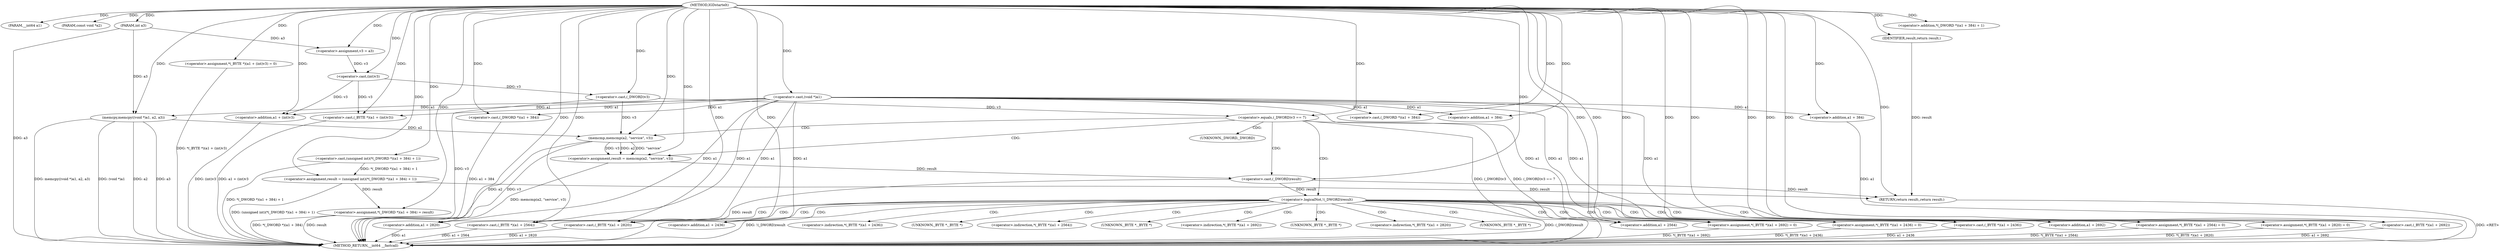 digraph IGDstartelt {  
"1000103" [label = "(METHOD,IGDstartelt)" ]
"1000202" [label = "(METHOD_RETURN,__int64 __fastcall)" ]
"1000104" [label = "(PARAM,__int64 a1)" ]
"1000105" [label = "(PARAM,const void *a2)" ]
"1000106" [label = "(PARAM,int a3)" ]
"1000110" [label = "(<operator>.assignment,v3 = a3)" ]
"1000113" [label = "(memcpy,memcpy((void *)a1, a2, a3))" ]
"1000114" [label = "(<operator>.cast,(void *)a1)" ]
"1000119" [label = "(<operator>.assignment,*(_BYTE *)(a1 + (int)v3) = 0)" ]
"1000121" [label = "(<operator>.cast,(_BYTE *)(a1 + (int)v3))" ]
"1000123" [label = "(<operator>.addition,a1 + (int)v3)" ]
"1000125" [label = "(<operator>.cast,(int)v3)" ]
"1000129" [label = "(<operator>.assignment,result = (unsigned int)(*(_DWORD *)(a1 + 384) + 1))" ]
"1000131" [label = "(<operator>.cast,(unsigned int)(*(_DWORD *)(a1 + 384) + 1))" ]
"1000135" [label = "(<operator>.cast,(_DWORD *)(a1 + 384))" ]
"1000137" [label = "(<operator>.addition,a1 + 384)" ]
"1000133" [label = "(<operator>.addition,*(_DWORD *)(a1 + 384) + 1)" ]
"1000141" [label = "(<operator>.assignment,*(_DWORD *)(a1 + 384) = result)" ]
"1000143" [label = "(<operator>.cast,(_DWORD *)(a1 + 384))" ]
"1000145" [label = "(<operator>.addition,a1 + 384)" ]
"1000150" [label = "(<operator>.equals,(_DWORD)v3 == 7)" ]
"1000151" [label = "(<operator>.cast,(_DWORD)v3)" ]
"1000156" [label = "(<operator>.assignment,result = memcmp(a2, \"service\", v3))" ]
"1000158" [label = "(memcmp,memcmp(a2, \"service\", v3))" ]
"1000163" [label = "(<operator>.logicalNot,!(_DWORD)result)" ]
"1000164" [label = "(<operator>.cast,(_DWORD)result)" ]
"1000168" [label = "(<operator>.assignment,*(_BYTE *)(a1 + 2436) = 0)" ]
"1000170" [label = "(<operator>.cast,(_BYTE *)(a1 + 2436))" ]
"1000172" [label = "(<operator>.addition,a1 + 2436)" ]
"1000176" [label = "(<operator>.assignment,*(_BYTE *)(a1 + 2564) = 0)" ]
"1000178" [label = "(<operator>.cast,(_BYTE *)(a1 + 2564))" ]
"1000180" [label = "(<operator>.addition,a1 + 2564)" ]
"1000184" [label = "(<operator>.assignment,*(_BYTE *)(a1 + 2692) = 0)" ]
"1000186" [label = "(<operator>.cast,(_BYTE *)(a1 + 2692))" ]
"1000188" [label = "(<operator>.addition,a1 + 2692)" ]
"1000192" [label = "(<operator>.assignment,*(_BYTE *)(a1 + 2820) = 0)" ]
"1000194" [label = "(<operator>.cast,(_BYTE *)(a1 + 2820))" ]
"1000196" [label = "(<operator>.addition,a1 + 2820)" ]
"1000200" [label = "(RETURN,return result;,return result;)" ]
"1000201" [label = "(IDENTIFIER,result,return result;)" ]
"1000165" [label = "(UNKNOWN,_DWORD,_DWORD)" ]
"1000169" [label = "(<operator>.indirection,*(_BYTE *)(a1 + 2436))" ]
"1000171" [label = "(UNKNOWN,_BYTE *,_BYTE *)" ]
"1000177" [label = "(<operator>.indirection,*(_BYTE *)(a1 + 2564))" ]
"1000179" [label = "(UNKNOWN,_BYTE *,_BYTE *)" ]
"1000185" [label = "(<operator>.indirection,*(_BYTE *)(a1 + 2692))" ]
"1000187" [label = "(UNKNOWN,_BYTE *,_BYTE *)" ]
"1000193" [label = "(<operator>.indirection,*(_BYTE *)(a1 + 2820))" ]
"1000195" [label = "(UNKNOWN,_BYTE *,_BYTE *)" ]
  "1000163" -> "1000202"  [ label = "DDG: (_DWORD)result"] 
  "1000113" -> "1000202"  [ label = "DDG: memcpy((void *)a1, a2, a3)"] 
  "1000164" -> "1000202"  [ label = "DDG: result"] 
  "1000141" -> "1000202"  [ label = "DDG: result"] 
  "1000156" -> "1000202"  [ label = "DDG: memcmp(a2, \"service\", v3)"] 
  "1000186" -> "1000202"  [ label = "DDG: a1 + 2692"] 
  "1000113" -> "1000202"  [ label = "DDG: (void *)a1"] 
  "1000143" -> "1000202"  [ label = "DDG: a1 + 384"] 
  "1000158" -> "1000202"  [ label = "DDG: v3"] 
  "1000113" -> "1000202"  [ label = "DDG: a2"] 
  "1000163" -> "1000202"  [ label = "DDG: !(_DWORD)result"] 
  "1000119" -> "1000202"  [ label = "DDG: *(_BYTE *)(a1 + (int)v3)"] 
  "1000113" -> "1000202"  [ label = "DDG: a3"] 
  "1000141" -> "1000202"  [ label = "DDG: *(_DWORD *)(a1 + 384)"] 
  "1000151" -> "1000202"  [ label = "DDG: v3"] 
  "1000131" -> "1000202"  [ label = "DDG: *(_DWORD *)(a1 + 384) + 1"] 
  "1000150" -> "1000202"  [ label = "DDG: (_DWORD)v3 == 7"] 
  "1000178" -> "1000202"  [ label = "DDG: a1 + 2564"] 
  "1000158" -> "1000202"  [ label = "DDG: a2"] 
  "1000184" -> "1000202"  [ label = "DDG: *(_BYTE *)(a1 + 2692)"] 
  "1000192" -> "1000202"  [ label = "DDG: *(_BYTE *)(a1 + 2820)"] 
  "1000129" -> "1000202"  [ label = "DDG: (unsigned int)(*(_DWORD *)(a1 + 384) + 1)"] 
  "1000123" -> "1000202"  [ label = "DDG: (int)v3"] 
  "1000176" -> "1000202"  [ label = "DDG: *(_BYTE *)(a1 + 2564)"] 
  "1000194" -> "1000202"  [ label = "DDG: a1 + 2820"] 
  "1000168" -> "1000202"  [ label = "DDG: *(_BYTE *)(a1 + 2436)"] 
  "1000170" -> "1000202"  [ label = "DDG: a1 + 2436"] 
  "1000196" -> "1000202"  [ label = "DDG: a1"] 
  "1000145" -> "1000202"  [ label = "DDG: a1"] 
  "1000121" -> "1000202"  [ label = "DDG: a1 + (int)v3"] 
  "1000150" -> "1000202"  [ label = "DDG: (_DWORD)v3"] 
  "1000106" -> "1000202"  [ label = "DDG: a3"] 
  "1000200" -> "1000202"  [ label = "DDG: <RET>"] 
  "1000103" -> "1000104"  [ label = "DDG: "] 
  "1000103" -> "1000105"  [ label = "DDG: "] 
  "1000103" -> "1000106"  [ label = "DDG: "] 
  "1000106" -> "1000110"  [ label = "DDG: a3"] 
  "1000103" -> "1000110"  [ label = "DDG: "] 
  "1000114" -> "1000113"  [ label = "DDG: a1"] 
  "1000103" -> "1000114"  [ label = "DDG: "] 
  "1000103" -> "1000113"  [ label = "DDG: "] 
  "1000106" -> "1000113"  [ label = "DDG: a3"] 
  "1000103" -> "1000119"  [ label = "DDG: "] 
  "1000114" -> "1000121"  [ label = "DDG: a1"] 
  "1000103" -> "1000121"  [ label = "DDG: "] 
  "1000125" -> "1000121"  [ label = "DDG: v3"] 
  "1000114" -> "1000123"  [ label = "DDG: a1"] 
  "1000103" -> "1000123"  [ label = "DDG: "] 
  "1000125" -> "1000123"  [ label = "DDG: v3"] 
  "1000110" -> "1000125"  [ label = "DDG: v3"] 
  "1000103" -> "1000125"  [ label = "DDG: "] 
  "1000131" -> "1000129"  [ label = "DDG: *(_DWORD *)(a1 + 384) + 1"] 
  "1000103" -> "1000129"  [ label = "DDG: "] 
  "1000103" -> "1000131"  [ label = "DDG: "] 
  "1000103" -> "1000135"  [ label = "DDG: "] 
  "1000114" -> "1000135"  [ label = "DDG: a1"] 
  "1000103" -> "1000137"  [ label = "DDG: "] 
  "1000114" -> "1000137"  [ label = "DDG: a1"] 
  "1000103" -> "1000133"  [ label = "DDG: "] 
  "1000129" -> "1000141"  [ label = "DDG: result"] 
  "1000103" -> "1000141"  [ label = "DDG: "] 
  "1000103" -> "1000143"  [ label = "DDG: "] 
  "1000114" -> "1000143"  [ label = "DDG: a1"] 
  "1000103" -> "1000145"  [ label = "DDG: "] 
  "1000114" -> "1000145"  [ label = "DDG: a1"] 
  "1000151" -> "1000150"  [ label = "DDG: v3"] 
  "1000125" -> "1000151"  [ label = "DDG: v3"] 
  "1000103" -> "1000151"  [ label = "DDG: "] 
  "1000103" -> "1000150"  [ label = "DDG: "] 
  "1000158" -> "1000156"  [ label = "DDG: a2"] 
  "1000158" -> "1000156"  [ label = "DDG: \"service\""] 
  "1000158" -> "1000156"  [ label = "DDG: v3"] 
  "1000103" -> "1000156"  [ label = "DDG: "] 
  "1000113" -> "1000158"  [ label = "DDG: a2"] 
  "1000103" -> "1000158"  [ label = "DDG: "] 
  "1000151" -> "1000158"  [ label = "DDG: v3"] 
  "1000164" -> "1000163"  [ label = "DDG: result"] 
  "1000156" -> "1000164"  [ label = "DDG: result"] 
  "1000103" -> "1000164"  [ label = "DDG: "] 
  "1000103" -> "1000168"  [ label = "DDG: "] 
  "1000103" -> "1000170"  [ label = "DDG: "] 
  "1000114" -> "1000170"  [ label = "DDG: a1"] 
  "1000103" -> "1000172"  [ label = "DDG: "] 
  "1000114" -> "1000172"  [ label = "DDG: a1"] 
  "1000103" -> "1000176"  [ label = "DDG: "] 
  "1000103" -> "1000178"  [ label = "DDG: "] 
  "1000114" -> "1000178"  [ label = "DDG: a1"] 
  "1000103" -> "1000180"  [ label = "DDG: "] 
  "1000114" -> "1000180"  [ label = "DDG: a1"] 
  "1000103" -> "1000184"  [ label = "DDG: "] 
  "1000103" -> "1000186"  [ label = "DDG: "] 
  "1000114" -> "1000186"  [ label = "DDG: a1"] 
  "1000103" -> "1000188"  [ label = "DDG: "] 
  "1000114" -> "1000188"  [ label = "DDG: a1"] 
  "1000103" -> "1000192"  [ label = "DDG: "] 
  "1000103" -> "1000194"  [ label = "DDG: "] 
  "1000114" -> "1000194"  [ label = "DDG: a1"] 
  "1000103" -> "1000196"  [ label = "DDG: "] 
  "1000114" -> "1000196"  [ label = "DDG: a1"] 
  "1000201" -> "1000200"  [ label = "DDG: result"] 
  "1000164" -> "1000200"  [ label = "DDG: result"] 
  "1000129" -> "1000200"  [ label = "DDG: result"] 
  "1000103" -> "1000200"  [ label = "DDG: "] 
  "1000103" -> "1000201"  [ label = "DDG: "] 
  "1000150" -> "1000165"  [ label = "CDG: "] 
  "1000150" -> "1000164"  [ label = "CDG: "] 
  "1000150" -> "1000163"  [ label = "CDG: "] 
  "1000150" -> "1000158"  [ label = "CDG: "] 
  "1000150" -> "1000156"  [ label = "CDG: "] 
  "1000163" -> "1000176"  [ label = "CDG: "] 
  "1000163" -> "1000172"  [ label = "CDG: "] 
  "1000163" -> "1000171"  [ label = "CDG: "] 
  "1000163" -> "1000170"  [ label = "CDG: "] 
  "1000163" -> "1000169"  [ label = "CDG: "] 
  "1000163" -> "1000168"  [ label = "CDG: "] 
  "1000163" -> "1000192"  [ label = "CDG: "] 
  "1000163" -> "1000188"  [ label = "CDG: "] 
  "1000163" -> "1000187"  [ label = "CDG: "] 
  "1000163" -> "1000186"  [ label = "CDG: "] 
  "1000163" -> "1000185"  [ label = "CDG: "] 
  "1000163" -> "1000184"  [ label = "CDG: "] 
  "1000163" -> "1000180"  [ label = "CDG: "] 
  "1000163" -> "1000179"  [ label = "CDG: "] 
  "1000163" -> "1000178"  [ label = "CDG: "] 
  "1000163" -> "1000177"  [ label = "CDG: "] 
  "1000163" -> "1000196"  [ label = "CDG: "] 
  "1000163" -> "1000195"  [ label = "CDG: "] 
  "1000163" -> "1000194"  [ label = "CDG: "] 
  "1000163" -> "1000193"  [ label = "CDG: "] 
}

